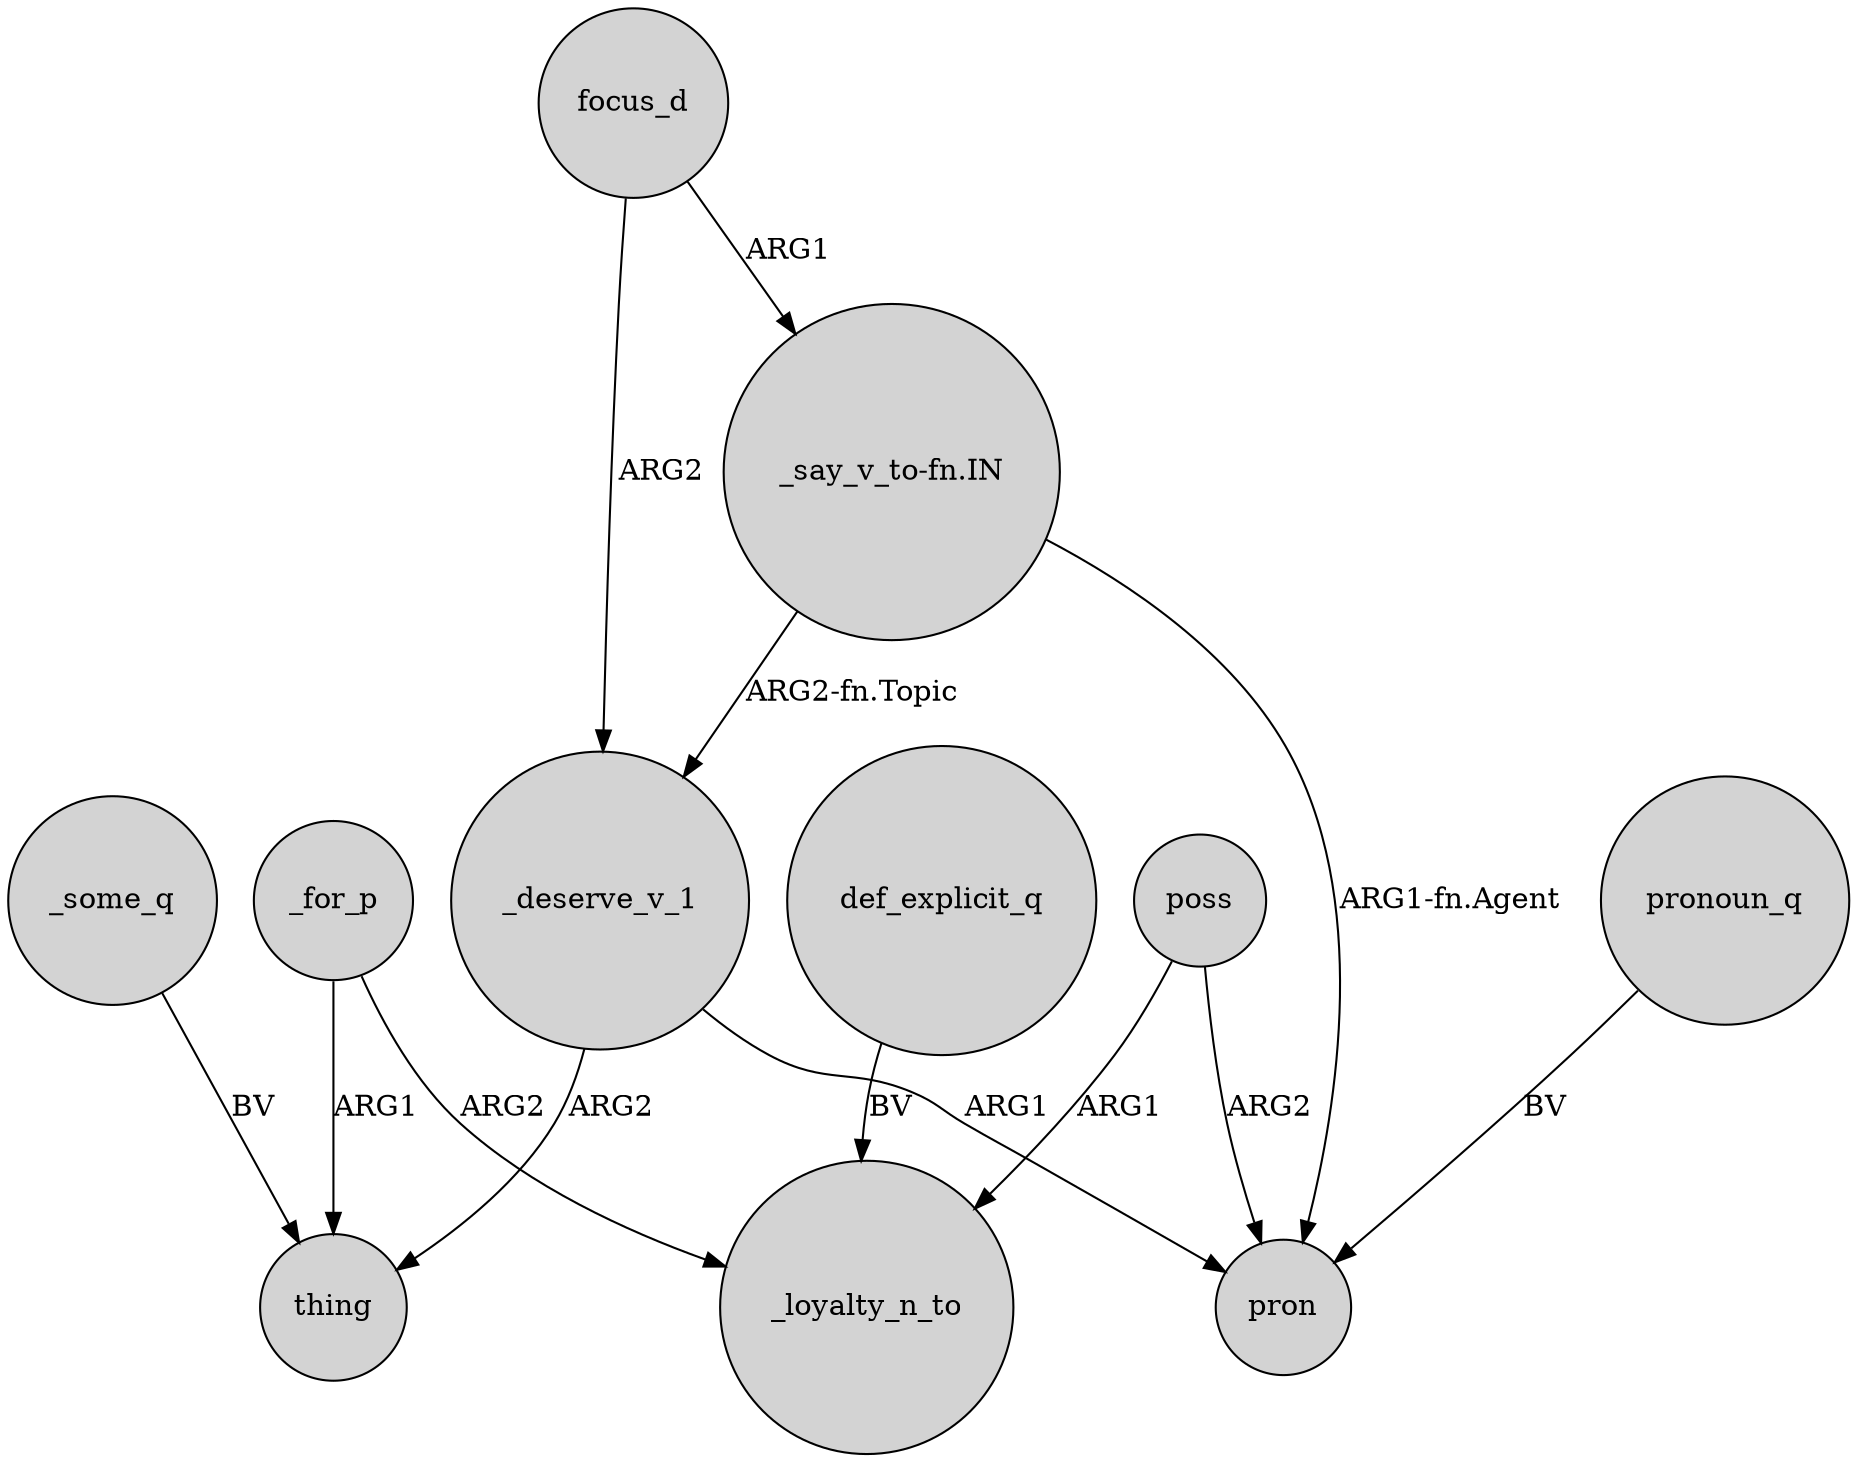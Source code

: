 digraph {
	node [shape=circle style=filled]
	_deserve_v_1 -> thing [label=ARG2]
	_for_p -> thing [label=ARG1]
	focus_d -> _deserve_v_1 [label=ARG2]
	poss -> pron [label=ARG2]
	_some_q -> thing [label=BV]
	"_say_v_to-fn.IN" -> _deserve_v_1 [label="ARG2-fn.Topic"]
	def_explicit_q -> _loyalty_n_to [label=BV]
	poss -> _loyalty_n_to [label=ARG1]
	_for_p -> _loyalty_n_to [label=ARG2]
	focus_d -> "_say_v_to-fn.IN" [label=ARG1]
	_deserve_v_1 -> pron [label=ARG1]
	"_say_v_to-fn.IN" -> pron [label="ARG1-fn.Agent"]
	pronoun_q -> pron [label=BV]
}
